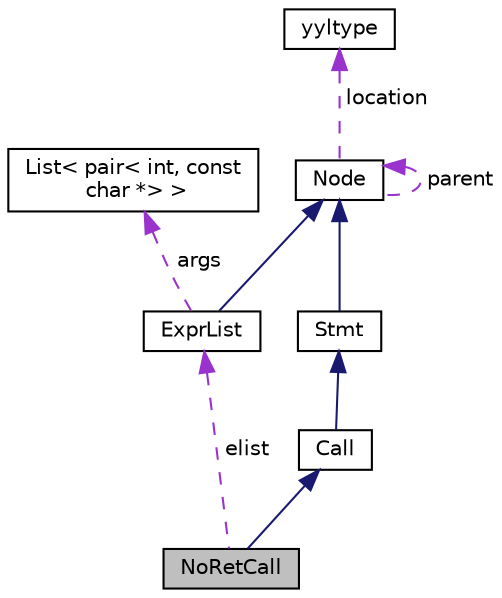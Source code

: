digraph "NoRetCall"
{
  edge [fontname="Helvetica",fontsize="10",labelfontname="Helvetica",labelfontsize="10"];
  node [fontname="Helvetica",fontsize="10",shape=record];
  Node4 [label="NoRetCall",height=0.2,width=0.4,color="black", fillcolor="grey75", style="filled", fontcolor="black"];
  Node5 -> Node4 [dir="back",color="midnightblue",fontsize="10",style="solid"];
  Node5 [label="Call",height=0.2,width=0.4,color="black", fillcolor="white", style="filled",URL="$class_call.html"];
  Node6 -> Node5 [dir="back",color="midnightblue",fontsize="10",style="solid"];
  Node6 [label="Stmt",height=0.2,width=0.4,color="black", fillcolor="white", style="filled",URL="$class_stmt.html"];
  Node7 -> Node6 [dir="back",color="midnightblue",fontsize="10",style="solid"];
  Node7 [label="Node",height=0.2,width=0.4,color="black", fillcolor="white", style="filled",URL="$class_node.html"];
  Node7 -> Node7 [dir="back",color="darkorchid3",fontsize="10",style="dashed",label=" parent" ];
  Node8 -> Node7 [dir="back",color="darkorchid3",fontsize="10",style="dashed",label=" location" ];
  Node8 [label="yyltype",height=0.2,width=0.4,color="black", fillcolor="white", style="filled",URL="$structyyltype.html"];
  Node9 -> Node4 [dir="back",color="darkorchid3",fontsize="10",style="dashed",label=" elist" ];
  Node9 [label="ExprList",height=0.2,width=0.4,color="black", fillcolor="white", style="filled",URL="$class_expr_list.html"];
  Node7 -> Node9 [dir="back",color="midnightblue",fontsize="10",style="solid"];
  Node10 -> Node9 [dir="back",color="darkorchid3",fontsize="10",style="dashed",label=" args" ];
  Node10 [label="List\< pair\< int, const\l char *\> \>",height=0.2,width=0.4,color="black", fillcolor="white", style="filled",URL="$class_list.html"];
}
